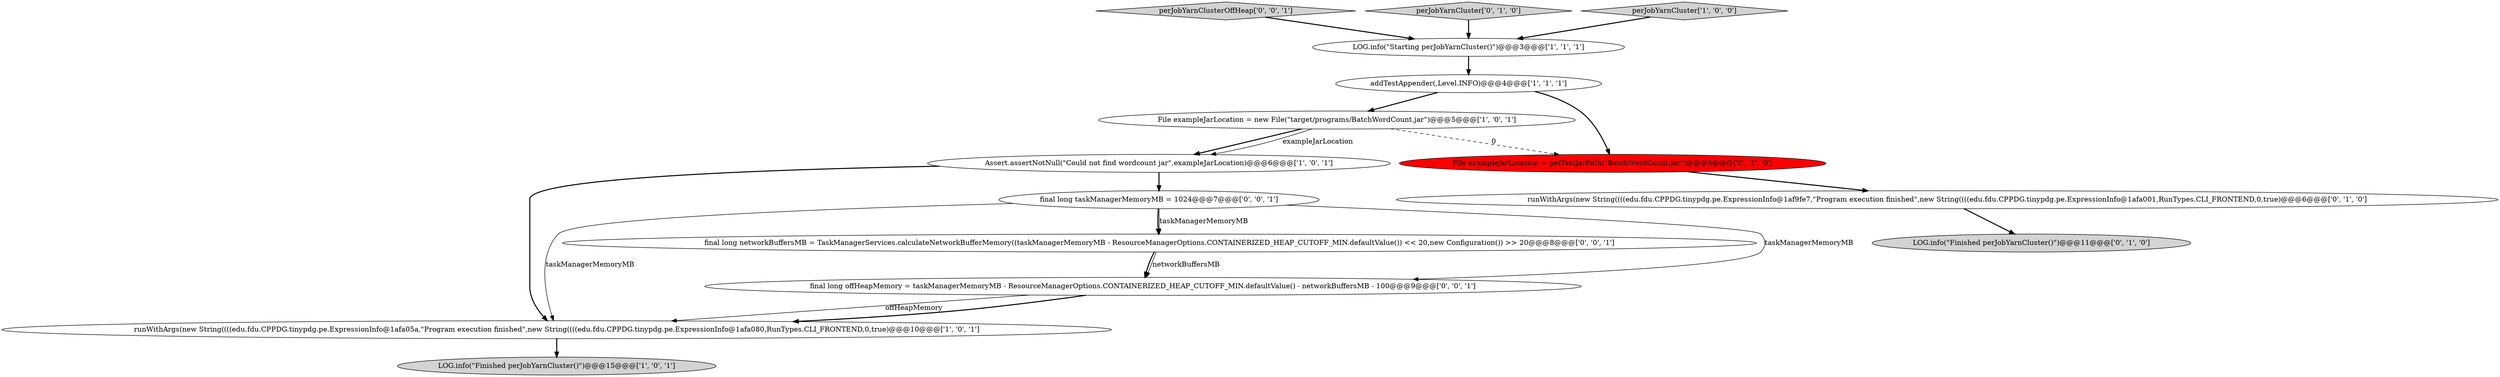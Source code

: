 digraph {
11 [style = filled, label = "perJobYarnClusterOffHeap['0', '0', '1']", fillcolor = lightgray, shape = diamond image = "AAA0AAABBB3BBB"];
5 [style = filled, label = "LOG.info(\"Starting perJobYarnCluster()\")@@@3@@@['1', '1', '1']", fillcolor = white, shape = ellipse image = "AAA0AAABBB1BBB"];
14 [style = filled, label = "final long networkBuffersMB = TaskManagerServices.calculateNetworkBufferMemory((taskManagerMemoryMB - ResourceManagerOptions.CONTAINERIZED_HEAP_CUTOFF_MIN.defaultValue()) << 20,new Configuration()) >> 20@@@8@@@['0', '0', '1']", fillcolor = white, shape = ellipse image = "AAA0AAABBB3BBB"];
10 [style = filled, label = "perJobYarnCluster['0', '1', '0']", fillcolor = lightgray, shape = diamond image = "AAA0AAABBB2BBB"];
0 [style = filled, label = "File exampleJarLocation = new File(\"target/programs/BatchWordCount.jar\")@@@5@@@['1', '0', '1']", fillcolor = white, shape = ellipse image = "AAA0AAABBB1BBB"];
2 [style = filled, label = "runWithArgs(new String((((edu.fdu.CPPDG.tinypdg.pe.ExpressionInfo@1afa05a,\"Program execution finished\",new String((((edu.fdu.CPPDG.tinypdg.pe.ExpressionInfo@1afa080,RunTypes.CLI_FRONTEND,0,true)@@@10@@@['1', '0', '1']", fillcolor = white, shape = ellipse image = "AAA0AAABBB1BBB"];
8 [style = filled, label = "File exampleJarLocation = getTestJarPath(\"BatchWordCount.jar\")@@@5@@@['0', '1', '0']", fillcolor = red, shape = ellipse image = "AAA1AAABBB2BBB"];
9 [style = filled, label = "runWithArgs(new String((((edu.fdu.CPPDG.tinypdg.pe.ExpressionInfo@1af9fe7,\"Program execution finished\",new String((((edu.fdu.CPPDG.tinypdg.pe.ExpressionInfo@1afa001,RunTypes.CLI_FRONTEND,0,true)@@@6@@@['0', '1', '0']", fillcolor = white, shape = ellipse image = "AAA0AAABBB2BBB"];
12 [style = filled, label = "final long offHeapMemory = taskManagerMemoryMB - ResourceManagerOptions.CONTAINERIZED_HEAP_CUTOFF_MIN.defaultValue() - networkBuffersMB - 100@@@9@@@['0', '0', '1']", fillcolor = white, shape = ellipse image = "AAA0AAABBB3BBB"];
7 [style = filled, label = "LOG.info(\"Finished perJobYarnCluster()\")@@@11@@@['0', '1', '0']", fillcolor = lightgray, shape = ellipse image = "AAA0AAABBB2BBB"];
1 [style = filled, label = "addTestAppender(,Level.INFO)@@@4@@@['1', '1', '1']", fillcolor = white, shape = ellipse image = "AAA0AAABBB1BBB"];
6 [style = filled, label = "LOG.info(\"Finished perJobYarnCluster()\")@@@15@@@['1', '0', '1']", fillcolor = lightgray, shape = ellipse image = "AAA0AAABBB1BBB"];
3 [style = filled, label = "Assert.assertNotNull(\"Could not find wordcount jar\",exampleJarLocation)@@@6@@@['1', '0', '1']", fillcolor = white, shape = ellipse image = "AAA0AAABBB1BBB"];
13 [style = filled, label = "final long taskManagerMemoryMB = 1024@@@7@@@['0', '0', '1']", fillcolor = white, shape = ellipse image = "AAA0AAABBB3BBB"];
4 [style = filled, label = "perJobYarnCluster['1', '0', '0']", fillcolor = lightgray, shape = diamond image = "AAA0AAABBB1BBB"];
0->3 [style = bold, label=""];
14->12 [style = solid, label="networkBuffersMB"];
0->3 [style = solid, label="exampleJarLocation"];
1->8 [style = bold, label=""];
2->6 [style = bold, label=""];
13->12 [style = solid, label="taskManagerMemoryMB"];
12->2 [style = solid, label="offHeapMemory"];
1->0 [style = bold, label=""];
9->7 [style = bold, label=""];
5->1 [style = bold, label=""];
11->5 [style = bold, label=""];
12->2 [style = bold, label=""];
10->5 [style = bold, label=""];
3->2 [style = bold, label=""];
14->12 [style = bold, label=""];
13->14 [style = solid, label="taskManagerMemoryMB"];
8->9 [style = bold, label=""];
3->13 [style = bold, label=""];
0->8 [style = dashed, label="0"];
13->2 [style = solid, label="taskManagerMemoryMB"];
4->5 [style = bold, label=""];
13->14 [style = bold, label=""];
}
